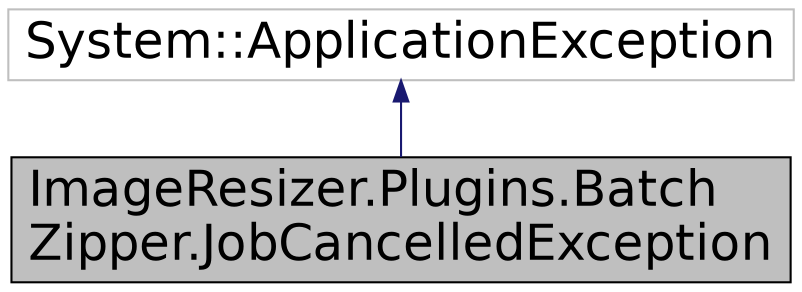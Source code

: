 digraph "ImageResizer.Plugins.BatchZipper.JobCancelledException"
{
  edge [fontname="Helvetica",fontsize="24",labelfontname="Helvetica",labelfontsize="24"];
  node [fontname="Helvetica",fontsize="24",shape=record];
  Node1 [label="ImageResizer.Plugins.Batch\lZipper.JobCancelledException",height=0.2,width=0.4,color="black", fillcolor="grey75", style="filled" fontcolor="black"];
  Node2 -> Node1 [dir="back",color="midnightblue",fontsize="24",style="solid",fontname="Helvetica"];
  Node2 [label="System::ApplicationException",height=0.2,width=0.4,color="grey75", fillcolor="white", style="filled"];
}
